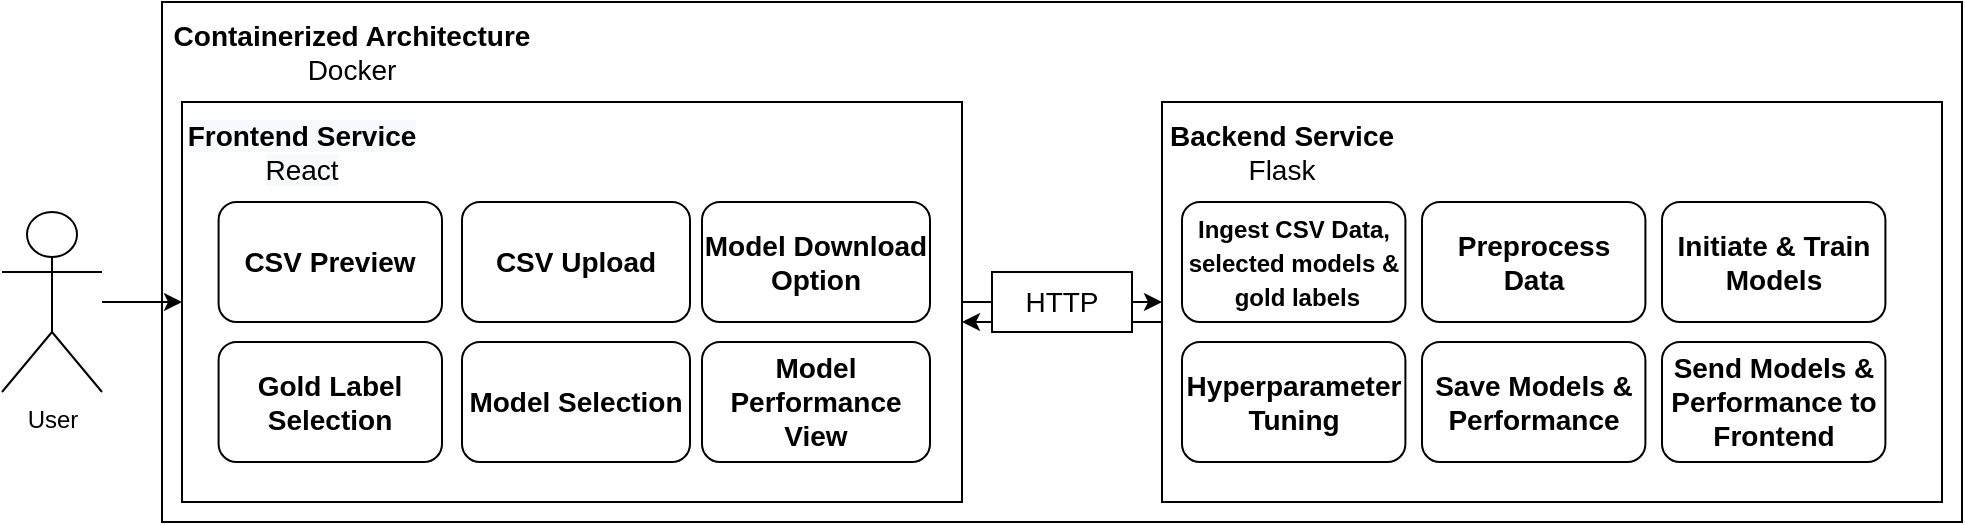 <mxfile version="19.0.3" type="device"><diagram id="REPvkwUGGig9qtYy-LS5" name="Seite-1"><mxGraphModel dx="1131" dy="823" grid="1" gridSize="10" guides="1" tooltips="1" connect="1" arrows="1" fold="1" page="1" pageScale="1" pageWidth="1169" pageHeight="1654" math="0" shadow="0"><root><mxCell id="0"/><mxCell id="1" parent="0"/><mxCell id="6EyhAa_fi2ONGlpCYnSH-36" value="" style="rounded=0;whiteSpace=wrap;html=1;fontSize=12;" vertex="1" parent="1"><mxGeometry x="100" y="190" width="900" height="260" as="geometry"/></mxCell><mxCell id="6EyhAa_fi2ONGlpCYnSH-11" value="" style="group" vertex="1" connectable="0" parent="1"><mxGeometry x="110" y="240" width="390" height="200" as="geometry"/></mxCell><mxCell id="6EyhAa_fi2ONGlpCYnSH-9" value="" style="rounded=0;whiteSpace=wrap;html=1;fontSize=14;" vertex="1" parent="6EyhAa_fi2ONGlpCYnSH-11"><mxGeometry width="390" height="200" as="geometry"/></mxCell><mxCell id="6EyhAa_fi2ONGlpCYnSH-10" value="&lt;b style=&quot;color: rgb(0, 0, 0); font-family: Helvetica; font-size: 14px; font-style: normal; font-variant-ligatures: normal; font-variant-caps: normal; letter-spacing: normal; orphans: 2; text-align: center; text-indent: 0px; text-transform: none; widows: 2; word-spacing: 0px; -webkit-text-stroke-width: 0px; background-color: rgb(248, 249, 250); text-decoration-thickness: initial; text-decoration-style: initial; text-decoration-color: initial;&quot;&gt;Frontend Service&lt;/b&gt;&lt;br style=&quot;color: rgb(0, 0, 0); font-family: Helvetica; font-size: 14px; font-style: normal; font-variant-ligatures: normal; font-variant-caps: normal; font-weight: 400; letter-spacing: normal; orphans: 2; text-align: center; text-indent: 0px; text-transform: none; widows: 2; word-spacing: 0px; -webkit-text-stroke-width: 0px; background-color: rgb(248, 249, 250); text-decoration-thickness: initial; text-decoration-style: initial; text-decoration-color: initial;&quot;&gt;&lt;span style=&quot;color: rgb(0, 0, 0); font-family: Helvetica; font-size: 14px; font-style: normal; font-variant-ligatures: normal; font-variant-caps: normal; font-weight: 400; letter-spacing: normal; orphans: 2; text-align: center; text-indent: 0px; text-transform: none; widows: 2; word-spacing: 0px; -webkit-text-stroke-width: 0px; background-color: rgb(248, 249, 250); text-decoration-thickness: initial; text-decoration-style: initial; text-decoration-color: initial; float: none; display: inline !important;&quot;&gt;React&lt;/span&gt;" style="text;html=1;strokeColor=none;fillColor=none;align=center;verticalAlign=middle;whiteSpace=wrap;rounded=0;fontSize=14;" vertex="1" parent="6EyhAa_fi2ONGlpCYnSH-11"><mxGeometry width="120" height="50" as="geometry"/></mxCell><mxCell id="6EyhAa_fi2ONGlpCYnSH-7" value="&lt;b&gt;CSV Preview&lt;/b&gt;" style="rounded=1;whiteSpace=wrap;html=1;fontSize=14;" vertex="1" parent="6EyhAa_fi2ONGlpCYnSH-11"><mxGeometry x="18.3" y="50" width="111.7" height="60" as="geometry"/></mxCell><mxCell id="6EyhAa_fi2ONGlpCYnSH-12" value="&lt;b&gt;CSV Upload&lt;/b&gt;" style="rounded=1;whiteSpace=wrap;html=1;fontSize=14;" vertex="1" parent="6EyhAa_fi2ONGlpCYnSH-11"><mxGeometry x="140" y="50" width="114" height="60" as="geometry"/></mxCell><mxCell id="6EyhAa_fi2ONGlpCYnSH-13" value="&lt;b&gt;Gold Label Selection&lt;/b&gt;" style="rounded=1;whiteSpace=wrap;html=1;fontSize=14;" vertex="1" parent="6EyhAa_fi2ONGlpCYnSH-11"><mxGeometry x="18.3" y="120" width="111.7" height="60" as="geometry"/></mxCell><mxCell id="6EyhAa_fi2ONGlpCYnSH-14" value="&lt;b&gt;Model Selection&lt;/b&gt;" style="rounded=1;whiteSpace=wrap;html=1;fontSize=14;" vertex="1" parent="6EyhAa_fi2ONGlpCYnSH-11"><mxGeometry x="140" y="120" width="114" height="60" as="geometry"/></mxCell><mxCell id="6EyhAa_fi2ONGlpCYnSH-17" value="&lt;b&gt;Model Download Option&lt;/b&gt;" style="rounded=1;whiteSpace=wrap;html=1;fontSize=14;" vertex="1" parent="6EyhAa_fi2ONGlpCYnSH-11"><mxGeometry x="260" y="50" width="114" height="60" as="geometry"/></mxCell><mxCell id="6EyhAa_fi2ONGlpCYnSH-18" value="&lt;b&gt;Model Performance View&lt;/b&gt;" style="rounded=1;whiteSpace=wrap;html=1;fontSize=14;" vertex="1" parent="6EyhAa_fi2ONGlpCYnSH-11"><mxGeometry x="260" y="120" width="114" height="60" as="geometry"/></mxCell><mxCell id="6EyhAa_fi2ONGlpCYnSH-4" style="edgeStyle=orthogonalEdgeStyle;rounded=0;orthogonalLoop=1;jettySize=auto;html=1;fontSize=14;entryX=0;entryY=0.5;entryDx=0;entryDy=0;" edge="1" parent="1" source="6EyhAa_fi2ONGlpCYnSH-1" target="6EyhAa_fi2ONGlpCYnSH-9"><mxGeometry relative="1" as="geometry"><mxPoint x="265" y="440" as="targetPoint"/></mxGeometry></mxCell><mxCell id="6EyhAa_fi2ONGlpCYnSH-1" value="User" style="shape=umlActor;verticalLabelPosition=bottom;verticalAlign=top;html=1;outlineConnect=0;" vertex="1" parent="1"><mxGeometry x="20" y="295" width="50" height="90" as="geometry"/></mxCell><mxCell id="6EyhAa_fi2ONGlpCYnSH-21" value="" style="group" vertex="1" connectable="0" parent="1"><mxGeometry x="600" y="240" width="390" height="200" as="geometry"/></mxCell><mxCell id="6EyhAa_fi2ONGlpCYnSH-19" value="" style="rounded=0;whiteSpace=wrap;html=1;fontSize=14;" vertex="1" parent="6EyhAa_fi2ONGlpCYnSH-21"><mxGeometry width="390" height="200" as="geometry"/></mxCell><mxCell id="6EyhAa_fi2ONGlpCYnSH-20" value="&lt;b&gt;Backend Service&lt;br&gt;&lt;/b&gt;Flask" style="text;html=1;strokeColor=none;fillColor=none;align=center;verticalAlign=middle;whiteSpace=wrap;rounded=0;fontSize=14;" vertex="1" parent="6EyhAa_fi2ONGlpCYnSH-21"><mxGeometry width="120" height="50" as="geometry"/></mxCell><mxCell id="6EyhAa_fi2ONGlpCYnSH-32" value="&lt;font style=&quot;font-size: 12px;&quot;&gt;&lt;b&gt;&lt;font style=&quot;&quot;&gt;Ingest&amp;nbsp;&lt;/font&gt;&lt;font style=&quot;line-height: 0.7;&quot;&gt;CSV Data, selected models &amp;amp; &amp;nbsp;gold labels&lt;/font&gt;&lt;/b&gt;&lt;/font&gt;" style="rounded=1;whiteSpace=wrap;html=1;fontSize=14;" vertex="1" parent="6EyhAa_fi2ONGlpCYnSH-21"><mxGeometry x="10" y="50" width="111.7" height="60" as="geometry"/></mxCell><mxCell id="6EyhAa_fi2ONGlpCYnSH-33" value="&lt;b&gt;Preprocess Data&lt;/b&gt;" style="rounded=1;whiteSpace=wrap;html=1;fontSize=14;" vertex="1" parent="6EyhAa_fi2ONGlpCYnSH-21"><mxGeometry x="130" y="50" width="111.7" height="60" as="geometry"/></mxCell><mxCell id="6EyhAa_fi2ONGlpCYnSH-35" value="&lt;b&gt;Hyperparameter Tuning&lt;/b&gt;" style="rounded=1;whiteSpace=wrap;html=1;fontSize=14;" vertex="1" parent="6EyhAa_fi2ONGlpCYnSH-21"><mxGeometry x="10" y="120" width="111.7" height="60" as="geometry"/></mxCell><mxCell id="6EyhAa_fi2ONGlpCYnSH-38" value="&lt;b&gt;Initiate &amp;amp; Train Models&lt;/b&gt;" style="rounded=1;whiteSpace=wrap;html=1;fontSize=14;" vertex="1" parent="6EyhAa_fi2ONGlpCYnSH-21"><mxGeometry x="250" y="50" width="111.7" height="60" as="geometry"/></mxCell><mxCell id="6EyhAa_fi2ONGlpCYnSH-39" value="&lt;b&gt;Save Models &amp;amp; Performance&lt;/b&gt;" style="rounded=1;whiteSpace=wrap;html=1;fontSize=14;" vertex="1" parent="6EyhAa_fi2ONGlpCYnSH-21"><mxGeometry x="130" y="120" width="111.7" height="60" as="geometry"/></mxCell><mxCell id="6EyhAa_fi2ONGlpCYnSH-40" value="&lt;b&gt;Send Models &amp;amp; Performance to Frontend&lt;/b&gt;" style="rounded=1;whiteSpace=wrap;html=1;fontSize=14;" vertex="1" parent="6EyhAa_fi2ONGlpCYnSH-21"><mxGeometry x="250" y="120" width="111.7" height="60" as="geometry"/></mxCell><mxCell id="6EyhAa_fi2ONGlpCYnSH-25" style="edgeStyle=orthogonalEdgeStyle;rounded=0;orthogonalLoop=1;jettySize=auto;html=1;fontSize=14;exitX=0;exitY=0.55;exitDx=0;exitDy=0;exitPerimeter=0;" edge="1" parent="1" source="6EyhAa_fi2ONGlpCYnSH-19"><mxGeometry relative="1" as="geometry"><mxPoint x="500" y="350" as="targetPoint"/></mxGeometry></mxCell><mxCell id="6EyhAa_fi2ONGlpCYnSH-30" style="edgeStyle=orthogonalEdgeStyle;rounded=0;orthogonalLoop=1;jettySize=auto;html=1;entryX=0;entryY=0.5;entryDx=0;entryDy=0;fontSize=14;" edge="1" parent="1" source="6EyhAa_fi2ONGlpCYnSH-9" target="6EyhAa_fi2ONGlpCYnSH-19"><mxGeometry relative="1" as="geometry"/></mxCell><mxCell id="6EyhAa_fi2ONGlpCYnSH-26" value="HTTP" style="rounded=0;whiteSpace=wrap;html=1;fontSize=14;" vertex="1" parent="1"><mxGeometry x="515" y="325" width="70" height="30" as="geometry"/></mxCell><mxCell id="6EyhAa_fi2ONGlpCYnSH-37" value="&lt;font style=&quot;font-size: 14px;&quot;&gt;&lt;b&gt;Containerized Architecture&lt;/b&gt;&lt;br&gt;Docker&lt;br&gt;&lt;/font&gt;" style="text;html=1;strokeColor=none;fillColor=none;align=center;verticalAlign=middle;whiteSpace=wrap;rounded=0;fontSize=12;" vertex="1" parent="1"><mxGeometry x="100" y="190" width="190" height="50" as="geometry"/></mxCell></root></mxGraphModel></diagram></mxfile>